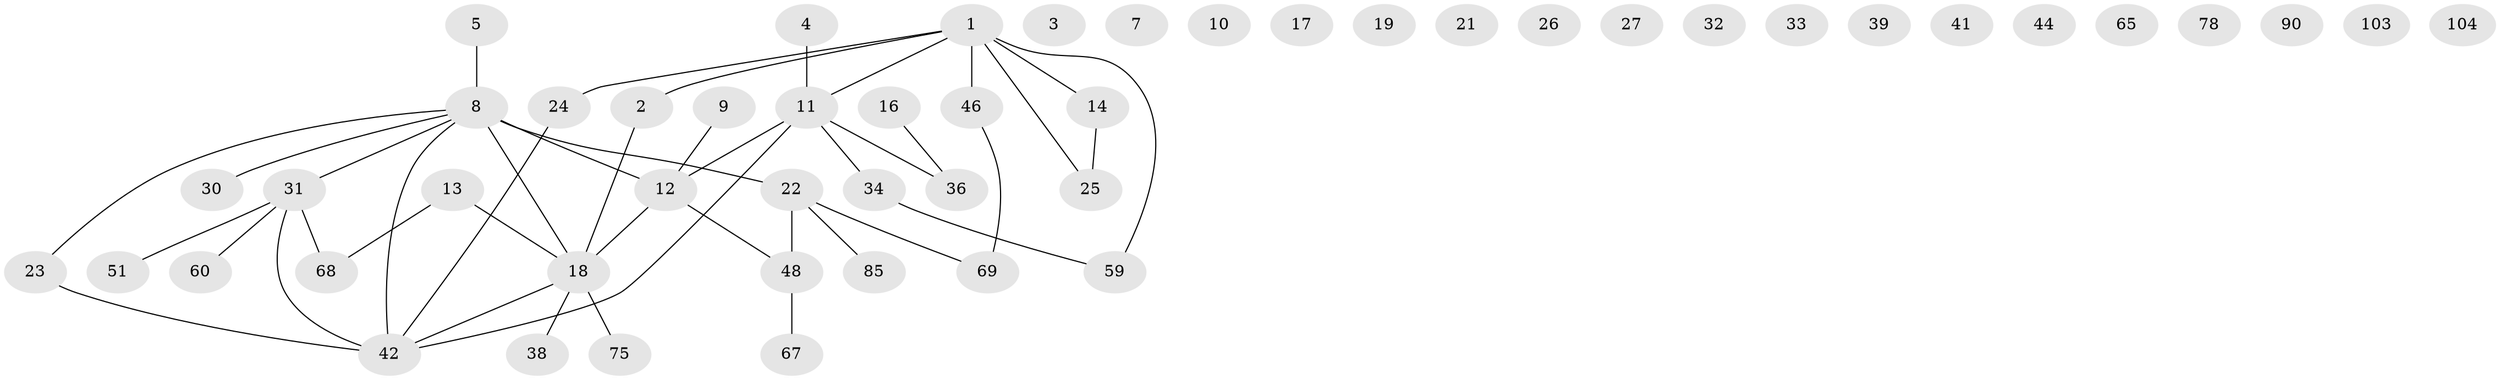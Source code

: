 // original degree distribution, {5: 0.04672897196261682, 2: 0.24299065420560748, 0: 0.1588785046728972, 1: 0.27102803738317754, 3: 0.16822429906542055, 4: 0.102803738317757, 6: 0.009345794392523364}
// Generated by graph-tools (version 1.1) at 2025/16/03/04/25 18:16:36]
// undirected, 50 vertices, 43 edges
graph export_dot {
graph [start="1"]
  node [color=gray90,style=filled];
  1 [super="+94+105+20+54"];
  2;
  3;
  4;
  5 [super="+79+6"];
  7;
  8 [super="+84+77+66"];
  9;
  10 [super="+57"];
  11 [super="+15+29+55"];
  12 [super="+71+45+28"];
  13 [super="+63"];
  14;
  16;
  17;
  18 [super="+35+40+52"];
  19;
  21;
  22 [super="+70"];
  23 [super="+88"];
  24 [super="+101"];
  25 [super="+87"];
  26;
  27;
  30 [super="+50"];
  31 [super="+37"];
  32;
  33;
  34 [super="+61"];
  36 [super="+47"];
  38 [super="+81"];
  39;
  41;
  42 [super="+62"];
  44;
  46 [super="+49"];
  48 [super="+53"];
  51 [super="+56"];
  59 [super="+102"];
  60;
  65;
  67;
  68;
  69;
  75;
  78;
  85;
  90;
  103;
  104;
  1 -- 25;
  1 -- 11;
  1 -- 14;
  1 -- 24;
  1 -- 59;
  1 -- 2;
  1 -- 46;
  2 -- 18;
  4 -- 11;
  5 -- 8;
  8 -- 18 [weight=3];
  8 -- 23;
  8 -- 22 [weight=2];
  8 -- 30;
  8 -- 31;
  8 -- 12;
  8 -- 42 [weight=2];
  9 -- 12;
  11 -- 36;
  11 -- 12;
  11 -- 42;
  11 -- 34;
  12 -- 48;
  12 -- 18;
  13 -- 68;
  13 -- 18;
  14 -- 25;
  16 -- 36;
  18 -- 38;
  18 -- 42;
  18 -- 75;
  22 -- 69;
  22 -- 85;
  22 -- 48;
  23 -- 42;
  24 -- 42;
  31 -- 51;
  31 -- 68;
  31 -- 42;
  31 -- 60;
  34 -- 59;
  46 -- 69;
  48 -- 67;
}

